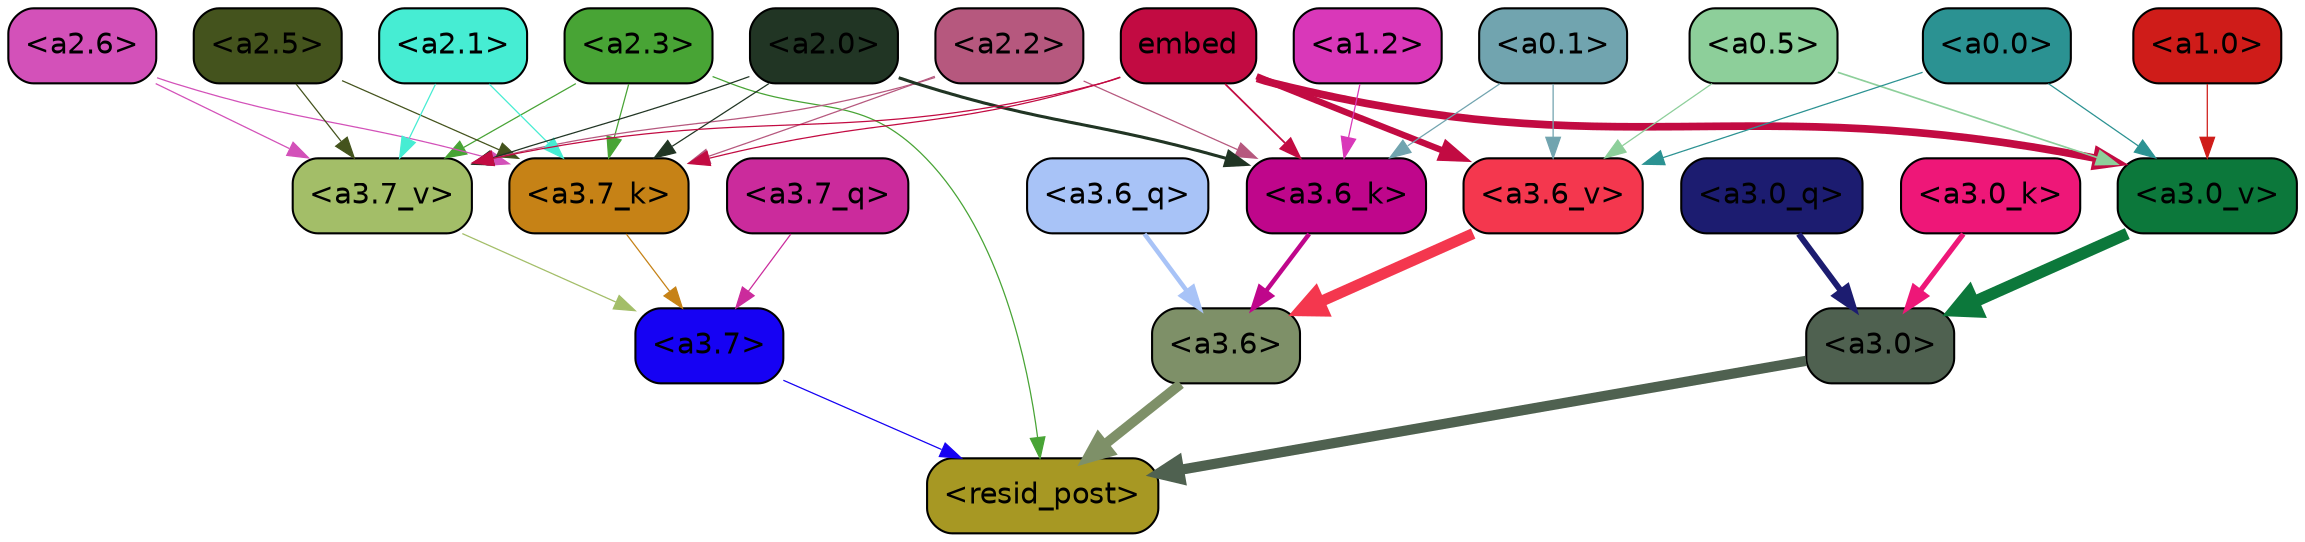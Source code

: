 strict digraph "" {
	graph [bgcolor=transparent,
		layout=dot,
		overlap=false,
		splines=true
	];
	"<a3.7>"	[color=black,
		fillcolor="#1602f3",
		fontname=Helvetica,
		shape=box,
		style="filled, rounded"];
	"<resid_post>"	[color=black,
		fillcolor="#a79823",
		fontname=Helvetica,
		shape=box,
		style="filled, rounded"];
	"<a3.7>" -> "<resid_post>"	[color="#1602f3",
		penwidth=0.6];
	"<a3.6>"	[color=black,
		fillcolor="#7e9068",
		fontname=Helvetica,
		shape=box,
		style="filled, rounded"];
	"<a3.6>" -> "<resid_post>"	[color="#7e9068",
		penwidth=4.7534414529800415];
	"<a3.0>"	[color=black,
		fillcolor="#4f6150",
		fontname=Helvetica,
		shape=box,
		style="filled, rounded"];
	"<a3.0>" -> "<resid_post>"	[color="#4f6150",
		penwidth=4.898576855659485];
	"<a2.3>"	[color=black,
		fillcolor="#48a435",
		fontname=Helvetica,
		shape=box,
		style="filled, rounded"];
	"<a2.3>" -> "<resid_post>"	[color="#48a435",
		penwidth=0.6];
	"<a3.7_k>"	[color=black,
		fillcolor="#c68216",
		fontname=Helvetica,
		shape=box,
		style="filled, rounded"];
	"<a2.3>" -> "<a3.7_k>"	[color="#48a435",
		penwidth=0.6];
	"<a3.7_v>"	[color=black,
		fillcolor="#a3be68",
		fontname=Helvetica,
		shape=box,
		style="filled, rounded"];
	"<a2.3>" -> "<a3.7_v>"	[color="#48a435",
		penwidth=0.6];
	"<a3.7_q>"	[color=black,
		fillcolor="#cb2b9c",
		fontname=Helvetica,
		shape=box,
		style="filled, rounded"];
	"<a3.7_q>" -> "<a3.7>"	[color="#cb2b9c",
		penwidth=0.6];
	"<a3.6_q>"	[color=black,
		fillcolor="#a8c3f7",
		fontname=Helvetica,
		shape=box,
		style="filled, rounded"];
	"<a3.6_q>" -> "<a3.6>"	[color="#a8c3f7",
		penwidth=2.160832464694977];
	"<a3.0_q>"	[color=black,
		fillcolor="#1c1c70",
		fontname=Helvetica,
		shape=box,
		style="filled, rounded"];
	"<a3.0_q>" -> "<a3.0>"	[color="#1c1c70",
		penwidth=2.870753765106201];
	"<a3.7_k>" -> "<a3.7>"	[color="#c68216",
		penwidth=0.6];
	"<a3.6_k>"	[color=black,
		fillcolor="#bf068b",
		fontname=Helvetica,
		shape=box,
		style="filled, rounded"];
	"<a3.6_k>" -> "<a3.6>"	[color="#bf068b",
		penwidth=2.13908451795578];
	"<a3.0_k>"	[color=black,
		fillcolor="#ee1778",
		fontname=Helvetica,
		shape=box,
		style="filled, rounded"];
	"<a3.0_k>" -> "<a3.0>"	[color="#ee1778",
		penwidth=2.520303964614868];
	"<a3.7_v>" -> "<a3.7>"	[color="#a3be68",
		penwidth=0.6];
	"<a3.6_v>"	[color=black,
		fillcolor="#f4374e",
		fontname=Helvetica,
		shape=box,
		style="filled, rounded"];
	"<a3.6_v>" -> "<a3.6>"	[color="#f4374e",
		penwidth=5.297133803367615];
	"<a3.0_v>"	[color=black,
		fillcolor="#0c783b",
		fontname=Helvetica,
		shape=box,
		style="filled, rounded"];
	"<a3.0_v>" -> "<a3.0>"	[color="#0c783b",
		penwidth=5.680712580680847];
	"<a2.6>"	[color=black,
		fillcolor="#d351b9",
		fontname=Helvetica,
		shape=box,
		style="filled, rounded"];
	"<a2.6>" -> "<a3.7_k>"	[color="#d351b9",
		penwidth=0.6];
	"<a2.6>" -> "<a3.7_v>"	[color="#d351b9",
		penwidth=0.6];
	"<a2.5>"	[color=black,
		fillcolor="#44531d",
		fontname=Helvetica,
		shape=box,
		style="filled, rounded"];
	"<a2.5>" -> "<a3.7_k>"	[color="#44531d",
		penwidth=0.6];
	"<a2.5>" -> "<a3.7_v>"	[color="#44531d",
		penwidth=0.6];
	"<a2.2>"	[color=black,
		fillcolor="#b6587e",
		fontname=Helvetica,
		shape=box,
		style="filled, rounded"];
	"<a2.2>" -> "<a3.7_k>"	[color="#b6587e",
		penwidth=0.6];
	"<a2.2>" -> "<a3.6_k>"	[color="#b6587e",
		penwidth=0.6];
	"<a2.2>" -> "<a3.7_v>"	[color="#b6587e",
		penwidth=0.6];
	"<a2.1>"	[color=black,
		fillcolor="#46edd3",
		fontname=Helvetica,
		shape=box,
		style="filled, rounded"];
	"<a2.1>" -> "<a3.7_k>"	[color="#46edd3",
		penwidth=0.6];
	"<a2.1>" -> "<a3.7_v>"	[color="#46edd3",
		penwidth=0.6];
	"<a2.0>"	[color=black,
		fillcolor="#213524",
		fontname=Helvetica,
		shape=box,
		style="filled, rounded"];
	"<a2.0>" -> "<a3.7_k>"	[color="#213524",
		penwidth=0.6];
	"<a2.0>" -> "<a3.6_k>"	[color="#213524",
		penwidth=1.4784413101151586];
	"<a2.0>" -> "<a3.7_v>"	[color="#213524",
		penwidth=0.6];
	embed	[color=black,
		fillcolor="#c20b42",
		fontname=Helvetica,
		shape=box,
		style="filled, rounded"];
	embed -> "<a3.7_k>"	[color="#c20b42",
		penwidth=0.6];
	embed -> "<a3.6_k>"	[color="#c20b42",
		penwidth=0.8552796393632889];
	embed -> "<a3.7_v>"	[color="#c20b42",
		penwidth=0.6];
	embed -> "<a3.6_v>"	[color="#c20b42",
		penwidth=3.067279100418091];
	embed -> "<a3.0_v>"	[color="#c20b42",
		penwidth=3.6927278637886047];
	"<a1.2>"	[color=black,
		fillcolor="#d938b9",
		fontname=Helvetica,
		shape=box,
		style="filled, rounded"];
	"<a1.2>" -> "<a3.6_k>"	[color="#d938b9",
		penwidth=0.6];
	"<a0.1>"	[color=black,
		fillcolor="#71a4af",
		fontname=Helvetica,
		shape=box,
		style="filled, rounded"];
	"<a0.1>" -> "<a3.6_k>"	[color="#71a4af",
		penwidth=0.6];
	"<a0.1>" -> "<a3.6_v>"	[color="#71a4af",
		penwidth=0.6];
	"<a0.5>"	[color=black,
		fillcolor="#8dcf9a",
		fontname=Helvetica,
		shape=box,
		style="filled, rounded"];
	"<a0.5>" -> "<a3.6_v>"	[color="#8dcf9a",
		penwidth=0.6];
	"<a0.5>" -> "<a3.0_v>"	[color="#8dcf9a",
		penwidth=0.8028683364391327];
	"<a0.0>"	[color=black,
		fillcolor="#2b9292",
		fontname=Helvetica,
		shape=box,
		style="filled, rounded"];
	"<a0.0>" -> "<a3.6_v>"	[color="#2b9292",
		penwidth=0.6];
	"<a0.0>" -> "<a3.0_v>"	[color="#2b9292",
		penwidth=0.6];
	"<a1.0>"	[color=black,
		fillcolor="#cf1c19",
		fontname=Helvetica,
		shape=box,
		style="filled, rounded"];
	"<a1.0>" -> "<a3.0_v>"	[color="#cf1c19",
		penwidth=0.6];
}

